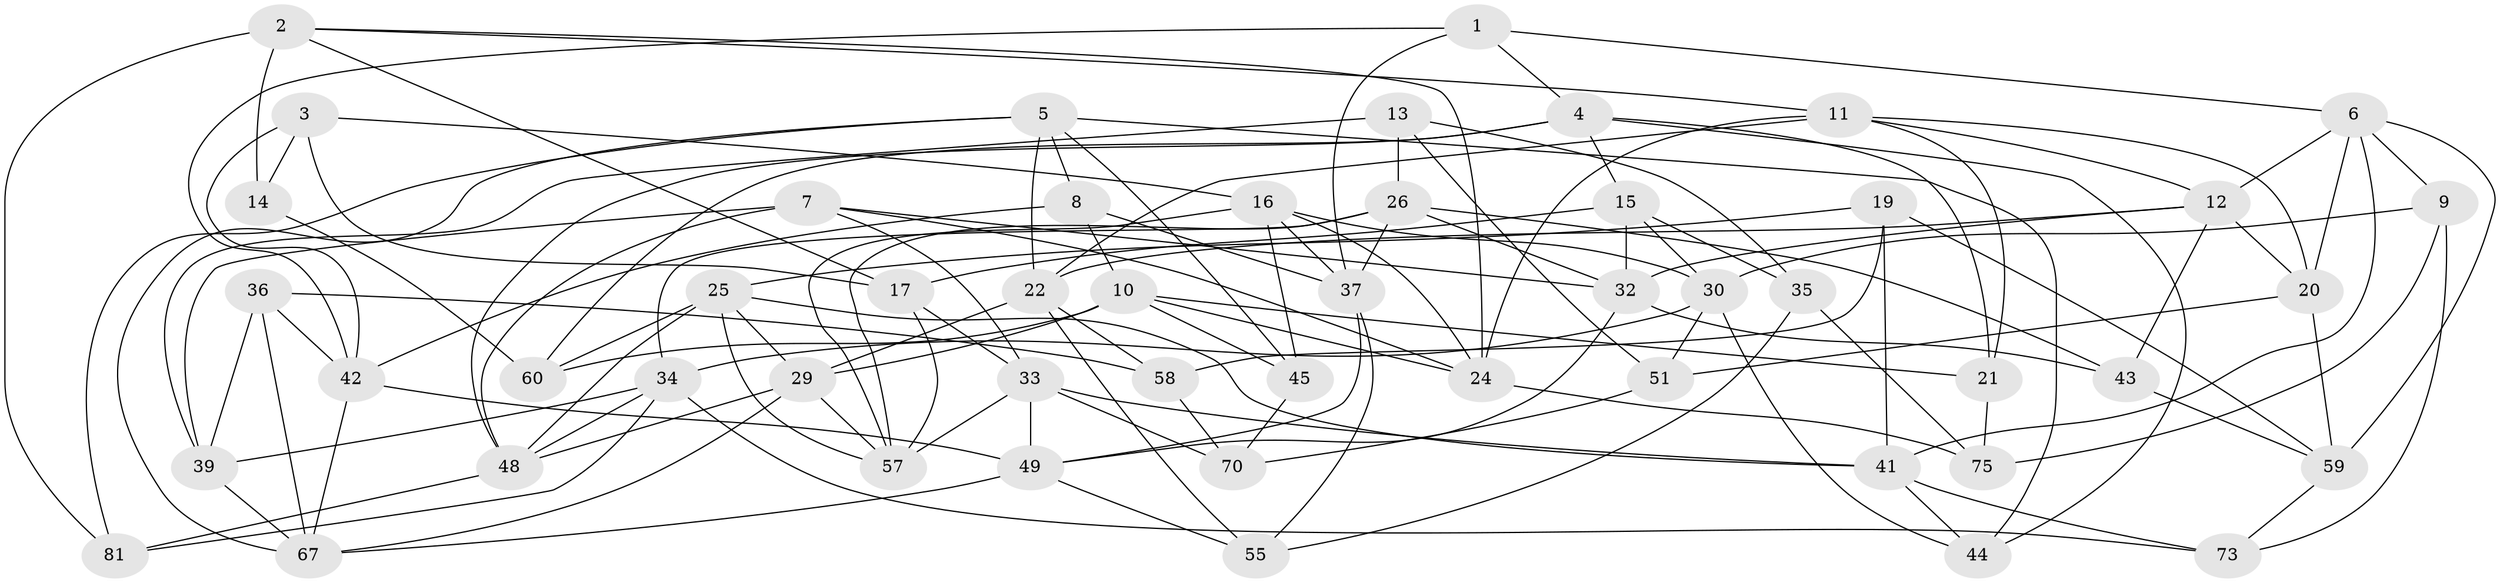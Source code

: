 // Generated by graph-tools (version 1.1) at 2025/24/03/03/25 07:24:27]
// undirected, 51 vertices, 128 edges
graph export_dot {
graph [start="1"]
  node [color=gray90,style=filled];
  1;
  2 [super="+71"];
  3;
  4 [super="+23"];
  5 [super="+64"];
  6 [super="+72"];
  7 [super="+31"];
  8;
  9;
  10 [super="+40"];
  11 [super="+76"];
  12 [super="+27"];
  13;
  14;
  15 [super="+56"];
  16 [super="+50"];
  17 [super="+18"];
  19;
  20 [super="+38"];
  21;
  22 [super="+61"];
  24 [super="+65"];
  25 [super="+28"];
  26 [super="+53"];
  29 [super="+52"];
  30 [super="+62"];
  32 [super="+63"];
  33 [super="+74"];
  34 [super="+54"];
  35;
  36;
  37 [super="+46"];
  39 [super="+47"];
  41 [super="+80"];
  42 [super="+79"];
  43;
  44;
  45;
  48 [super="+78"];
  49 [super="+77"];
  51;
  55;
  57 [super="+66"];
  58;
  59 [super="+69"];
  60;
  67 [super="+68"];
  70;
  73;
  75;
  81;
  1 -- 42;
  1 -- 6;
  1 -- 37;
  1 -- 4;
  2 -- 14 [weight=2];
  2 -- 81;
  2 -- 11;
  2 -- 24;
  2 -- 17;
  3 -- 17;
  3 -- 14;
  3 -- 16;
  3 -- 42;
  4 -- 15;
  4 -- 60;
  4 -- 48;
  4 -- 21;
  4 -- 44;
  5 -- 67;
  5 -- 8;
  5 -- 81;
  5 -- 45;
  5 -- 44;
  5 -- 22;
  6 -- 41;
  6 -- 9;
  6 -- 59;
  6 -- 12;
  6 -- 20;
  7 -- 48;
  7 -- 24;
  7 -- 39 [weight=2];
  7 -- 32;
  7 -- 33;
  8 -- 37;
  8 -- 42;
  8 -- 10;
  9 -- 75;
  9 -- 73;
  9 -- 30;
  10 -- 60;
  10 -- 21;
  10 -- 29;
  10 -- 24;
  10 -- 45;
  11 -- 20;
  11 -- 24;
  11 -- 21;
  11 -- 22;
  11 -- 12;
  12 -- 20;
  12 -- 22;
  12 -- 43;
  12 -- 32;
  13 -- 39;
  13 -- 51;
  13 -- 35;
  13 -- 26;
  14 -- 60;
  15 -- 32;
  15 -- 30;
  15 -- 17 [weight=2];
  15 -- 35;
  16 -- 24;
  16 -- 37;
  16 -- 45;
  16 -- 30;
  16 -- 57;
  17 -- 33;
  17 -- 57;
  19 -- 58;
  19 -- 25;
  19 -- 41;
  19 -- 59;
  20 -- 59 [weight=2];
  20 -- 51;
  21 -- 75;
  22 -- 55;
  22 -- 58;
  22 -- 29;
  24 -- 75;
  25 -- 60;
  25 -- 48;
  25 -- 41;
  25 -- 57;
  25 -- 29;
  26 -- 43;
  26 -- 34;
  26 -- 32;
  26 -- 37;
  26 -- 57;
  29 -- 57;
  29 -- 48;
  29 -- 67;
  30 -- 44;
  30 -- 51;
  30 -- 34;
  32 -- 49;
  32 -- 43;
  33 -- 57;
  33 -- 70;
  33 -- 41;
  33 -- 49;
  34 -- 73;
  34 -- 39;
  34 -- 48;
  34 -- 81;
  35 -- 55;
  35 -- 75;
  36 -- 42;
  36 -- 58;
  36 -- 67;
  36 -- 39;
  37 -- 55;
  37 -- 49;
  39 -- 67;
  41 -- 73;
  41 -- 44;
  42 -- 49;
  42 -- 67;
  43 -- 59;
  45 -- 70;
  48 -- 81;
  49 -- 55;
  49 -- 67;
  51 -- 70;
  58 -- 70;
  59 -- 73;
}
